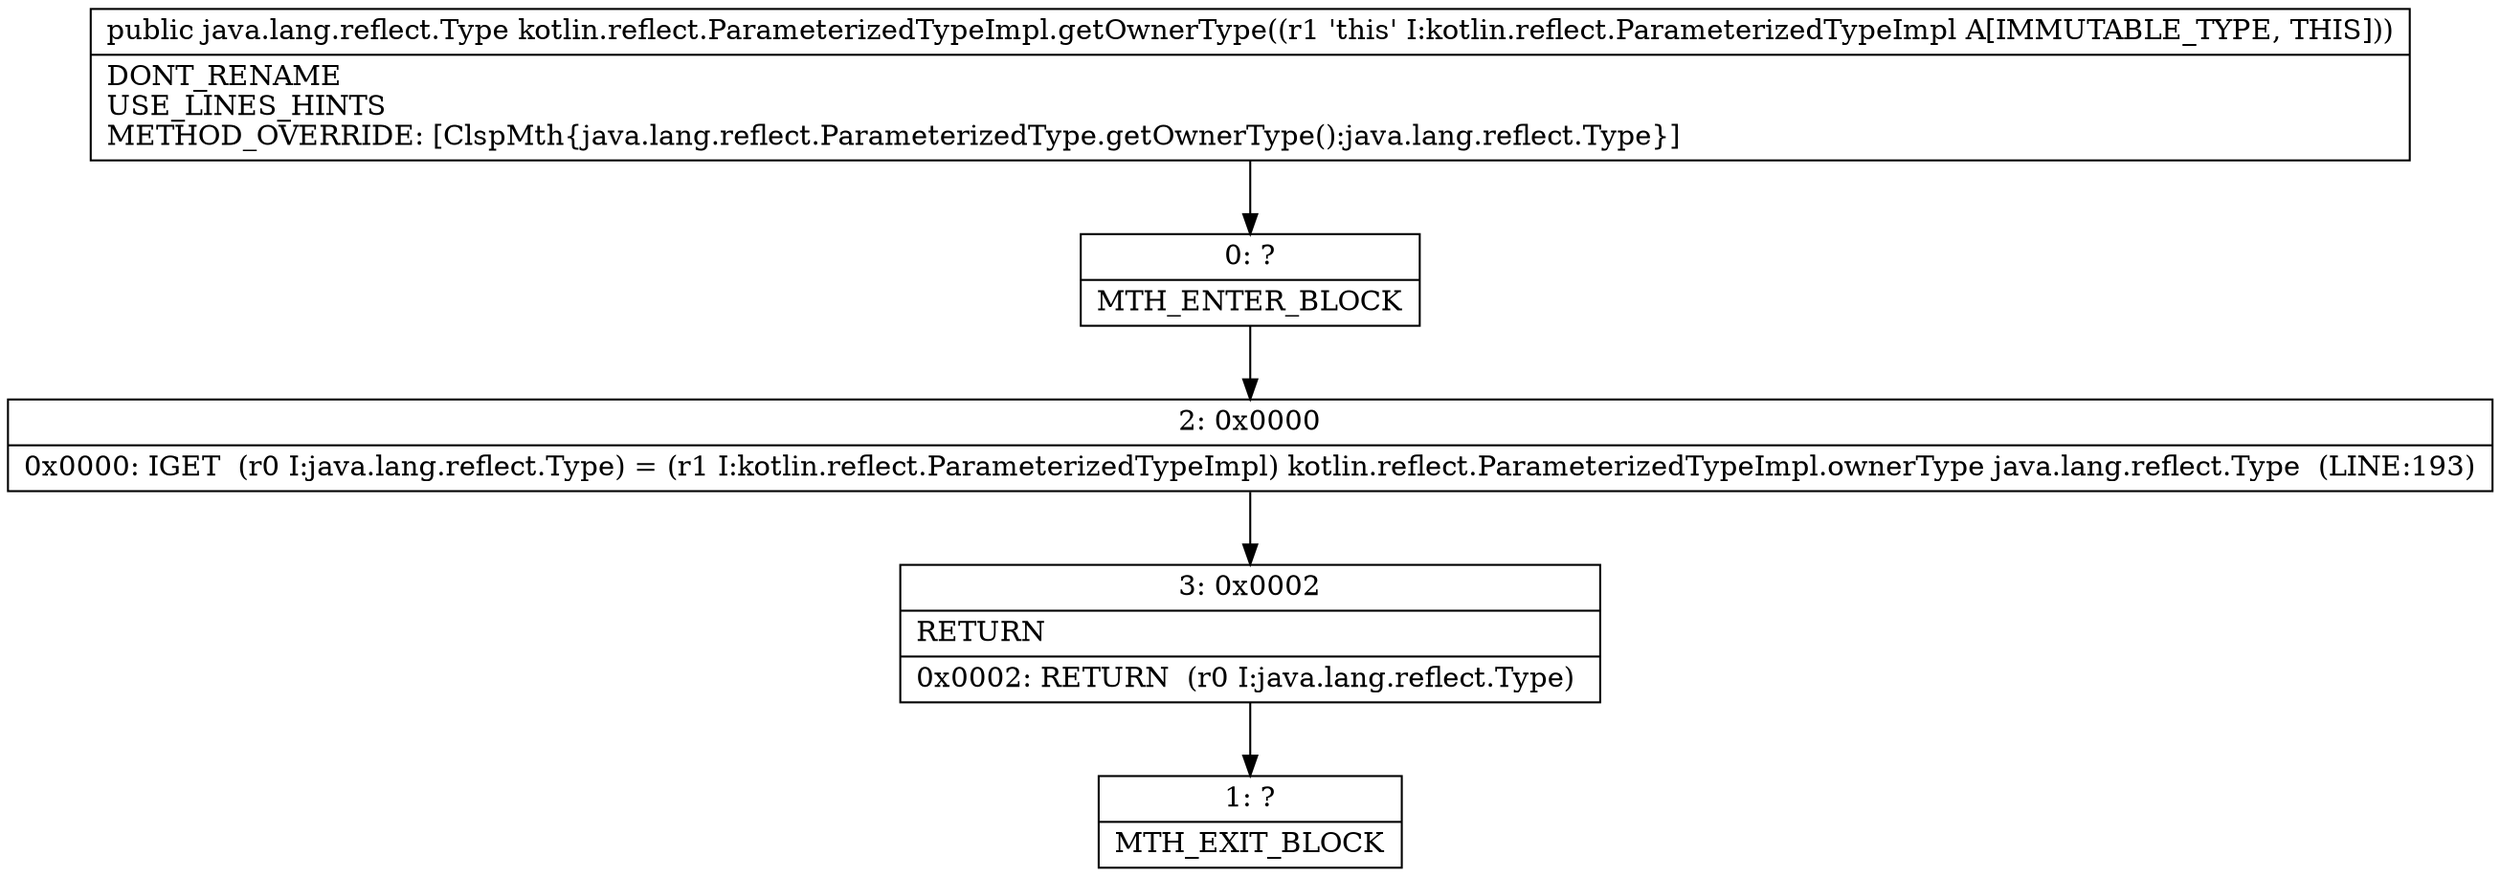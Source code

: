 digraph "CFG forkotlin.reflect.ParameterizedTypeImpl.getOwnerType()Ljava\/lang\/reflect\/Type;" {
Node_0 [shape=record,label="{0\:\ ?|MTH_ENTER_BLOCK\l}"];
Node_2 [shape=record,label="{2\:\ 0x0000|0x0000: IGET  (r0 I:java.lang.reflect.Type) = (r1 I:kotlin.reflect.ParameterizedTypeImpl) kotlin.reflect.ParameterizedTypeImpl.ownerType java.lang.reflect.Type  (LINE:193)\l}"];
Node_3 [shape=record,label="{3\:\ 0x0002|RETURN\l|0x0002: RETURN  (r0 I:java.lang.reflect.Type) \l}"];
Node_1 [shape=record,label="{1\:\ ?|MTH_EXIT_BLOCK\l}"];
MethodNode[shape=record,label="{public java.lang.reflect.Type kotlin.reflect.ParameterizedTypeImpl.getOwnerType((r1 'this' I:kotlin.reflect.ParameterizedTypeImpl A[IMMUTABLE_TYPE, THIS]))  | DONT_RENAME\lUSE_LINES_HINTS\lMETHOD_OVERRIDE: [ClspMth\{java.lang.reflect.ParameterizedType.getOwnerType():java.lang.reflect.Type\}]\l}"];
MethodNode -> Node_0;Node_0 -> Node_2;
Node_2 -> Node_3;
Node_3 -> Node_1;
}

